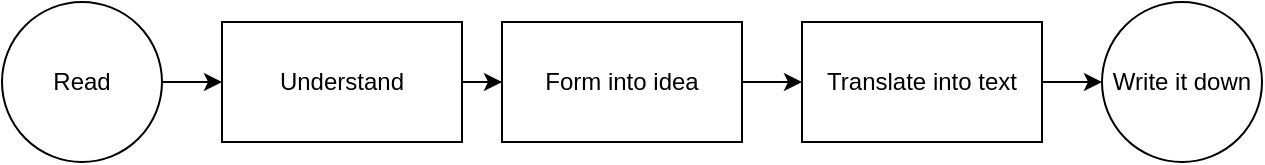<mxfile version="28.1.0">
  <diagram name="Page-1" id="nGw3dob7N7OY36UTIDTg">
    <mxGraphModel dx="705" dy="458" grid="1" gridSize="10" guides="1" tooltips="1" connect="1" arrows="1" fold="1" page="1" pageScale="1" pageWidth="827" pageHeight="1169" math="0" shadow="0">
      <root>
        <mxCell id="0" />
        <mxCell id="1" parent="0" />
        <mxCell id="H1AeYL00ZjbXhmxLTQsf-3" value="" style="edgeStyle=orthogonalEdgeStyle;rounded=0;orthogonalLoop=1;jettySize=auto;html=1;" edge="1" parent="1" source="H1AeYL00ZjbXhmxLTQsf-1" target="H1AeYL00ZjbXhmxLTQsf-2">
          <mxGeometry relative="1" as="geometry" />
        </mxCell>
        <mxCell id="H1AeYL00ZjbXhmxLTQsf-1" value="Read" style="ellipse;whiteSpace=wrap;html=1;aspect=fixed;" vertex="1" parent="1">
          <mxGeometry x="90" y="160" width="80" height="80" as="geometry" />
        </mxCell>
        <mxCell id="H1AeYL00ZjbXhmxLTQsf-5" value="" style="edgeStyle=orthogonalEdgeStyle;rounded=0;orthogonalLoop=1;jettySize=auto;html=1;" edge="1" parent="1" source="H1AeYL00ZjbXhmxLTQsf-2" target="H1AeYL00ZjbXhmxLTQsf-4">
          <mxGeometry relative="1" as="geometry" />
        </mxCell>
        <mxCell id="H1AeYL00ZjbXhmxLTQsf-2" value="Understand" style="whiteSpace=wrap;html=1;" vertex="1" parent="1">
          <mxGeometry x="200" y="170" width="120" height="60" as="geometry" />
        </mxCell>
        <mxCell id="H1AeYL00ZjbXhmxLTQsf-7" value="" style="edgeStyle=orthogonalEdgeStyle;rounded=0;orthogonalLoop=1;jettySize=auto;html=1;" edge="1" parent="1" source="H1AeYL00ZjbXhmxLTQsf-4" target="H1AeYL00ZjbXhmxLTQsf-6">
          <mxGeometry relative="1" as="geometry" />
        </mxCell>
        <mxCell id="H1AeYL00ZjbXhmxLTQsf-4" value="Form into idea" style="whiteSpace=wrap;html=1;" vertex="1" parent="1">
          <mxGeometry x="340" y="170" width="120" height="60" as="geometry" />
        </mxCell>
        <mxCell id="H1AeYL00ZjbXhmxLTQsf-9" value="" style="edgeStyle=orthogonalEdgeStyle;rounded=0;orthogonalLoop=1;jettySize=auto;html=1;" edge="1" parent="1" source="H1AeYL00ZjbXhmxLTQsf-6" target="H1AeYL00ZjbXhmxLTQsf-8">
          <mxGeometry relative="1" as="geometry" />
        </mxCell>
        <mxCell id="H1AeYL00ZjbXhmxLTQsf-6" value="Translate into text" style="whiteSpace=wrap;html=1;" vertex="1" parent="1">
          <mxGeometry x="490" y="170" width="120" height="60" as="geometry" />
        </mxCell>
        <mxCell id="H1AeYL00ZjbXhmxLTQsf-8" value="Write it down" style="ellipse;whiteSpace=wrap;html=1;" vertex="1" parent="1">
          <mxGeometry x="640" y="160" width="80" height="80" as="geometry" />
        </mxCell>
      </root>
    </mxGraphModel>
  </diagram>
</mxfile>
